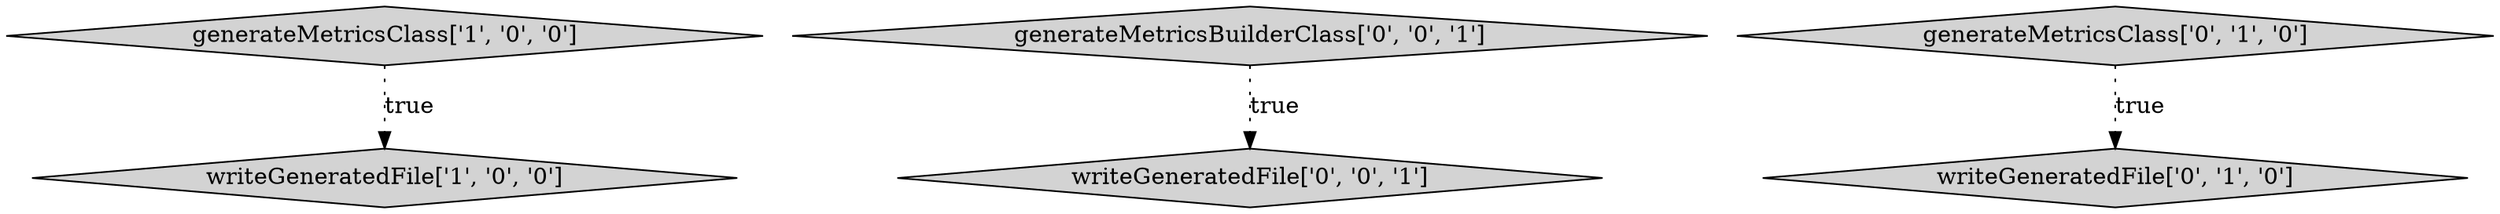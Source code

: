 digraph {
0 [style = filled, label = "generateMetricsClass['1', '0', '0']", fillcolor = lightgray, shape = diamond image = "AAA0AAABBB1BBB"];
4 [style = filled, label = "writeGeneratedFile['0', '0', '1']", fillcolor = lightgray, shape = diamond image = "AAA0AAABBB3BBB"];
3 [style = filled, label = "generateMetricsClass['0', '1', '0']", fillcolor = lightgray, shape = diamond image = "AAA0AAABBB2BBB"];
5 [style = filled, label = "generateMetricsBuilderClass['0', '0', '1']", fillcolor = lightgray, shape = diamond image = "AAA0AAABBB3BBB"];
2 [style = filled, label = "writeGeneratedFile['0', '1', '0']", fillcolor = lightgray, shape = diamond image = "AAA0AAABBB2BBB"];
1 [style = filled, label = "writeGeneratedFile['1', '0', '0']", fillcolor = lightgray, shape = diamond image = "AAA0AAABBB1BBB"];
5->4 [style = dotted, label="true"];
0->1 [style = dotted, label="true"];
3->2 [style = dotted, label="true"];
}
